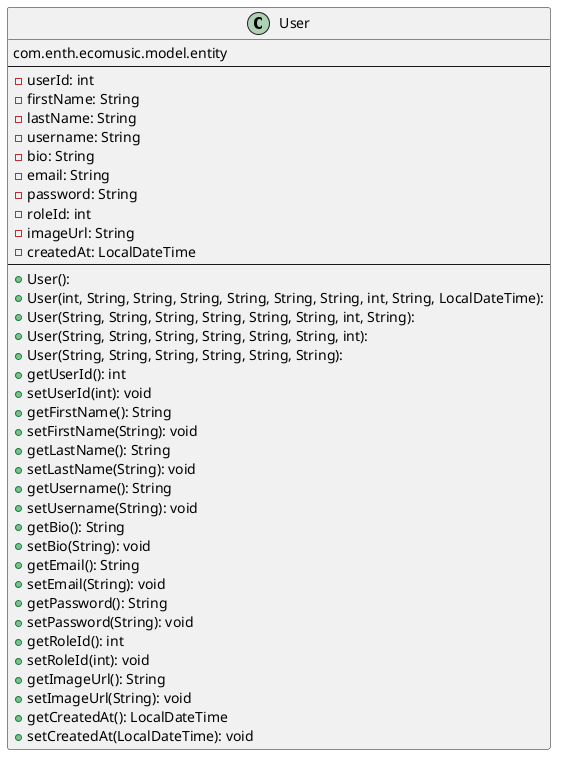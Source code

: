 @startuml
skinparam linetype polyline

' Pattern comments that will be processed by GenUML:
'!gen_java com.enth.ecomusic.model.entity.User
class User {
  com.enth.ecomusic.model.entity
  --
  - userId: int
  - firstName: String
  - lastName: String
  - username: String
  - bio: String
  - email: String
  - password: String
  - roleId: int
  - imageUrl: String
  - createdAt: LocalDateTime
  --
  + User(): 
  + User(int, String, String, String, String, String, String, int, String, LocalDateTime): 
  + User(String, String, String, String, String, String, int, String): 
  + User(String, String, String, String, String, String, int): 
  + User(String, String, String, String, String, String): 
  + getUserId(): int
  + setUserId(int): void
  + getFirstName(): String
  + setFirstName(String): void
  + getLastName(): String
  + setLastName(String): void
  + getUsername(): String
  + setUsername(String): void
  + getBio(): String
  + setBio(String): void
  + getEmail(): String
  + setEmail(String): void
  + getPassword(): String
  + setPassword(String): void
  + getRoleId(): int
  + setRoleId(int): void
  + getImageUrl(): String
  + setImageUrl(String): void
  + getCreatedAt(): LocalDateTime
  + setCreatedAt(LocalDateTime): void
}


@enduml

